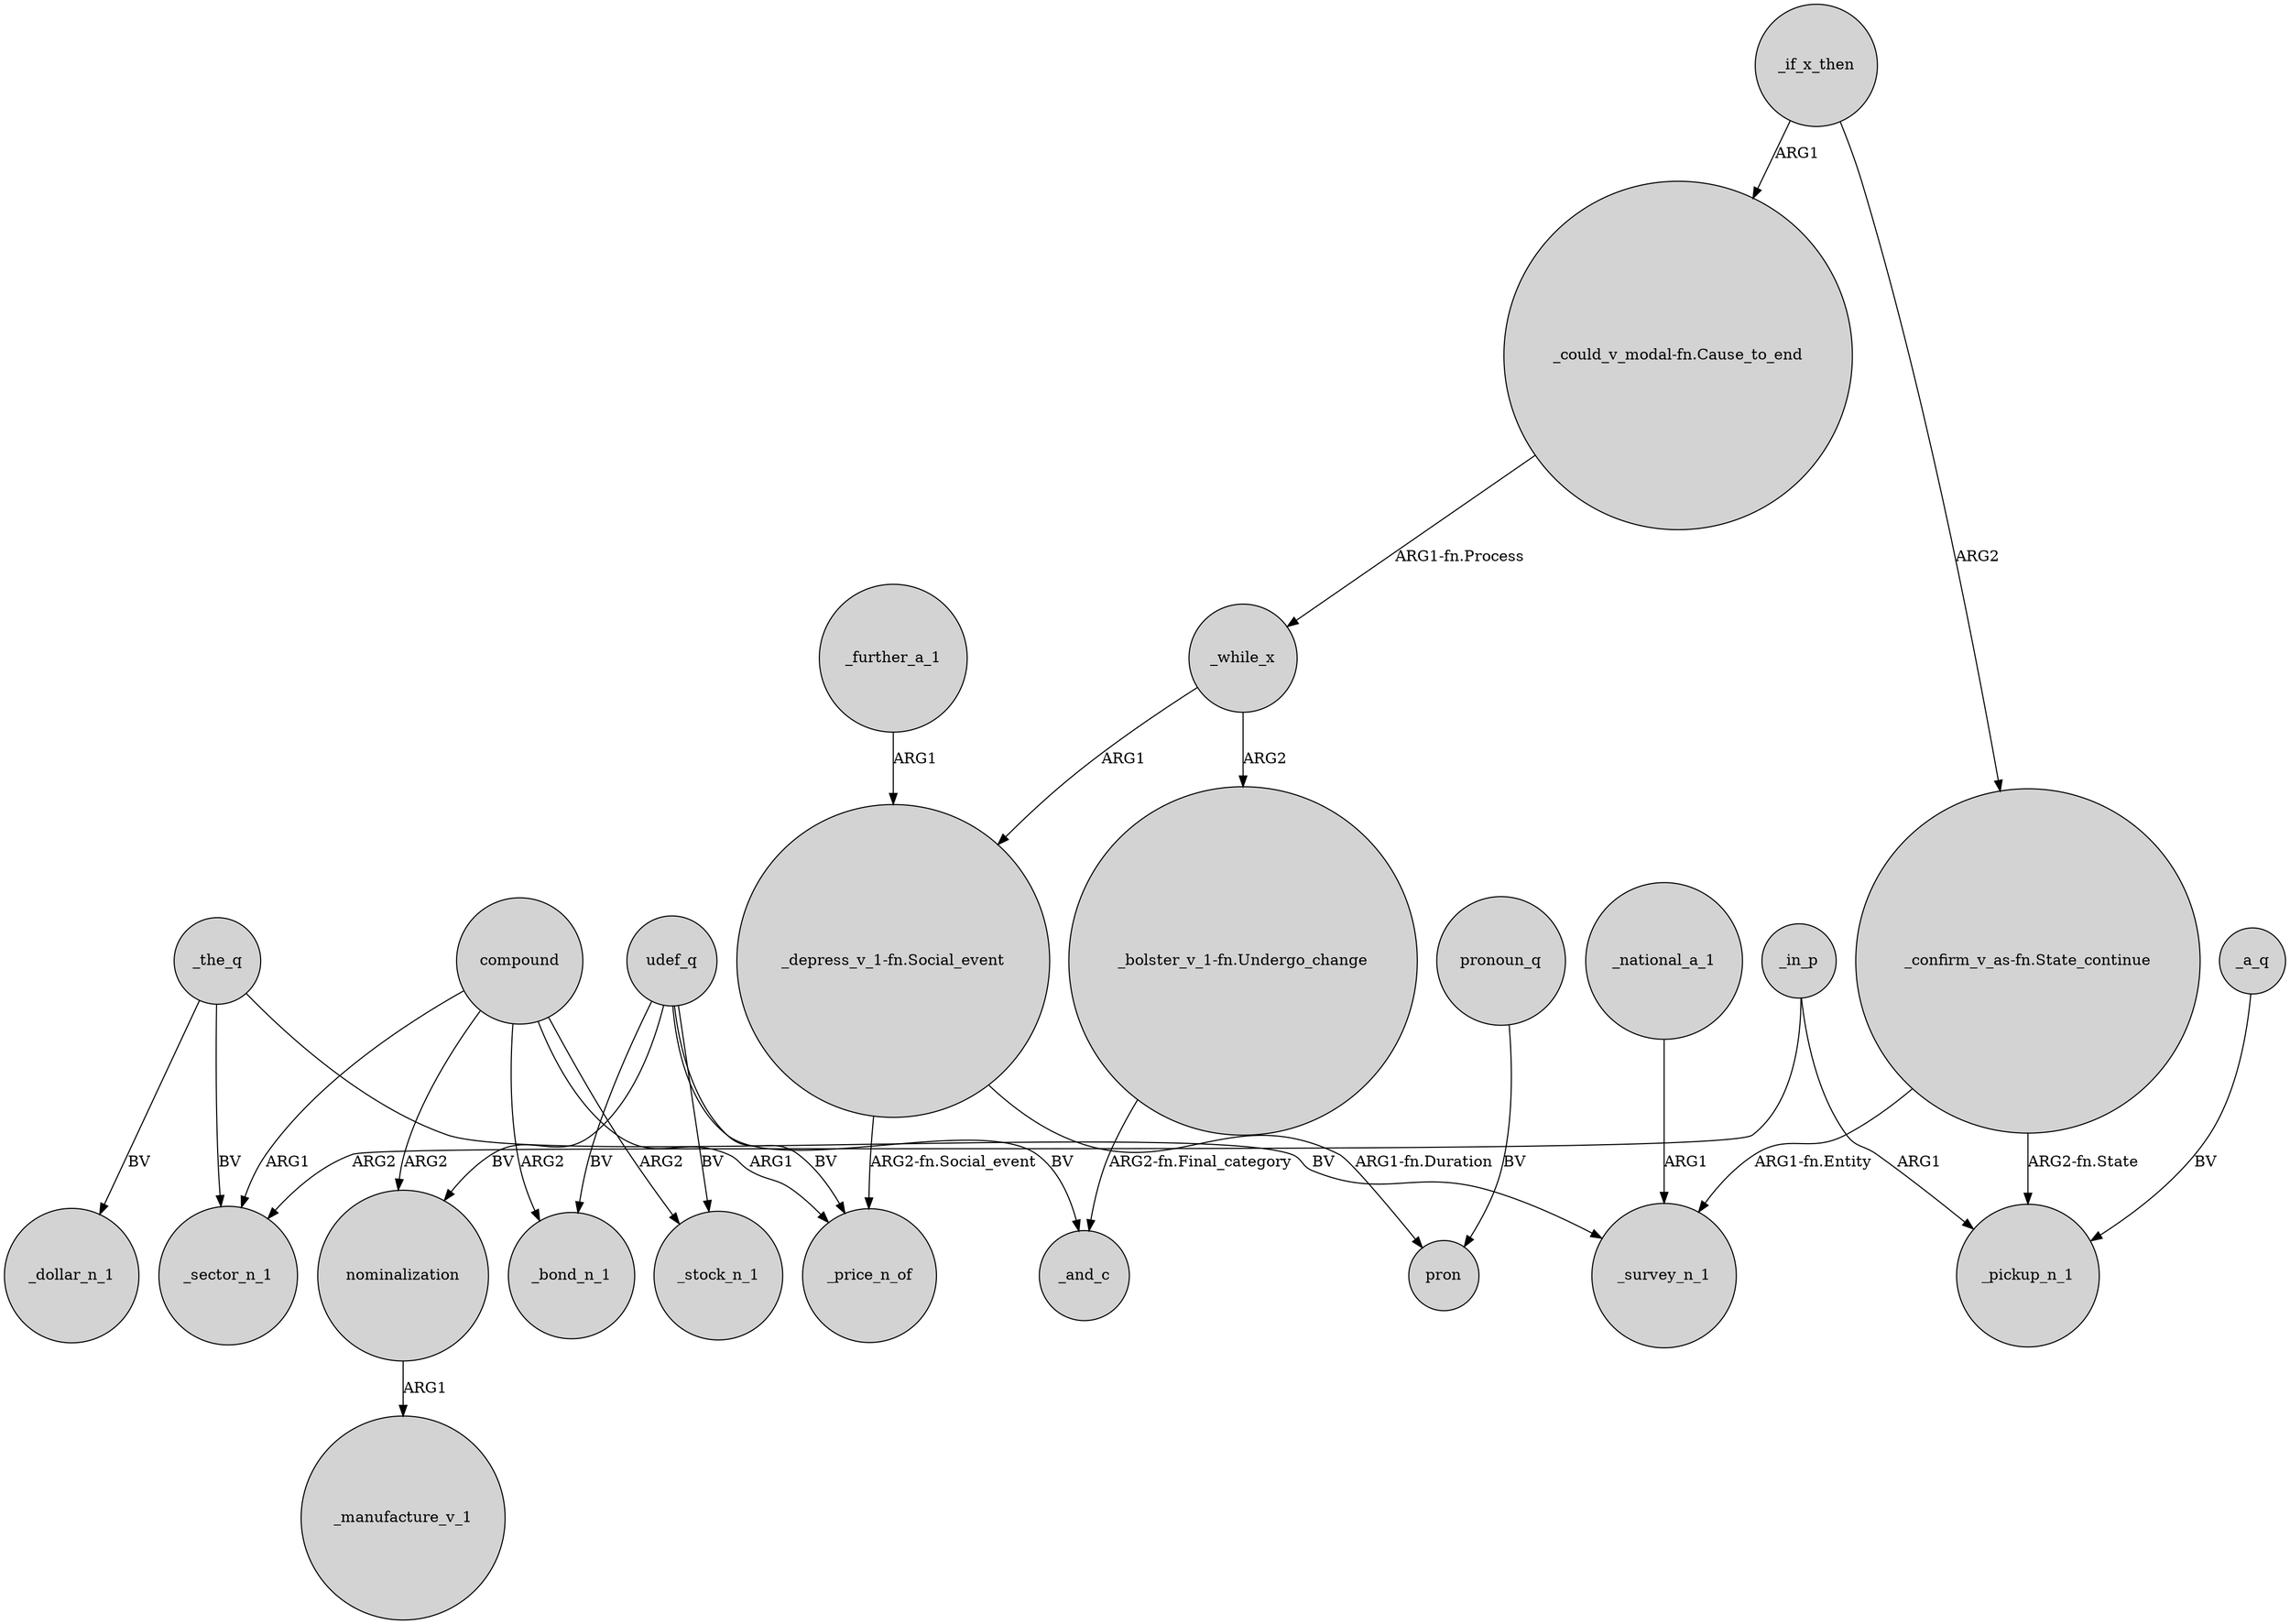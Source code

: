 digraph {
	node [shape=circle style=filled]
	_the_q -> _sector_n_1 [label=BV]
	_national_a_1 -> _survey_n_1 [label=ARG1]
	udef_q -> _bond_n_1 [label=BV]
	_while_x -> "_bolster_v_1-fn.Undergo_change" [label=ARG2]
	"_depress_v_1-fn.Social_event" -> _price_n_of [label="ARG2-fn.Social_event"]
	udef_q -> _price_n_of [label=BV]
	udef_q -> nominalization [label=BV]
	_the_q -> _survey_n_1 [label=BV]
	_the_q -> _dollar_n_1 [label=BV]
	compound -> _bond_n_1 [label=ARG2]
	udef_q -> _and_c [label=BV]
	_while_x -> "_depress_v_1-fn.Social_event" [label=ARG1]
	_if_x_then -> "_could_v_modal-fn.Cause_to_end" [label=ARG1]
	compound -> nominalization [label=ARG2]
	pronoun_q -> pron [label=BV]
	"_could_v_modal-fn.Cause_to_end" -> _while_x [label="ARG1-fn.Process"]
	udef_q -> _stock_n_1 [label=BV]
	_further_a_1 -> "_depress_v_1-fn.Social_event" [label=ARG1]
	_in_p -> _sector_n_1 [label=ARG2]
	_a_q -> _pickup_n_1 [label=BV]
	compound -> _stock_n_1 [label=ARG2]
	"_bolster_v_1-fn.Undergo_change" -> _and_c [label="ARG2-fn.Final_category"]
	_if_x_then -> "_confirm_v_as-fn.State_continue" [label=ARG2]
	"_confirm_v_as-fn.State_continue" -> _pickup_n_1 [label="ARG2-fn.State"]
	"_confirm_v_as-fn.State_continue" -> _survey_n_1 [label="ARG1-fn.Entity"]
	compound -> _sector_n_1 [label=ARG1]
	_in_p -> _pickup_n_1 [label=ARG1]
	nominalization -> _manufacture_v_1 [label=ARG1]
	compound -> _price_n_of [label=ARG1]
	"_depress_v_1-fn.Social_event" -> pron [label="ARG1-fn.Duration"]
}
